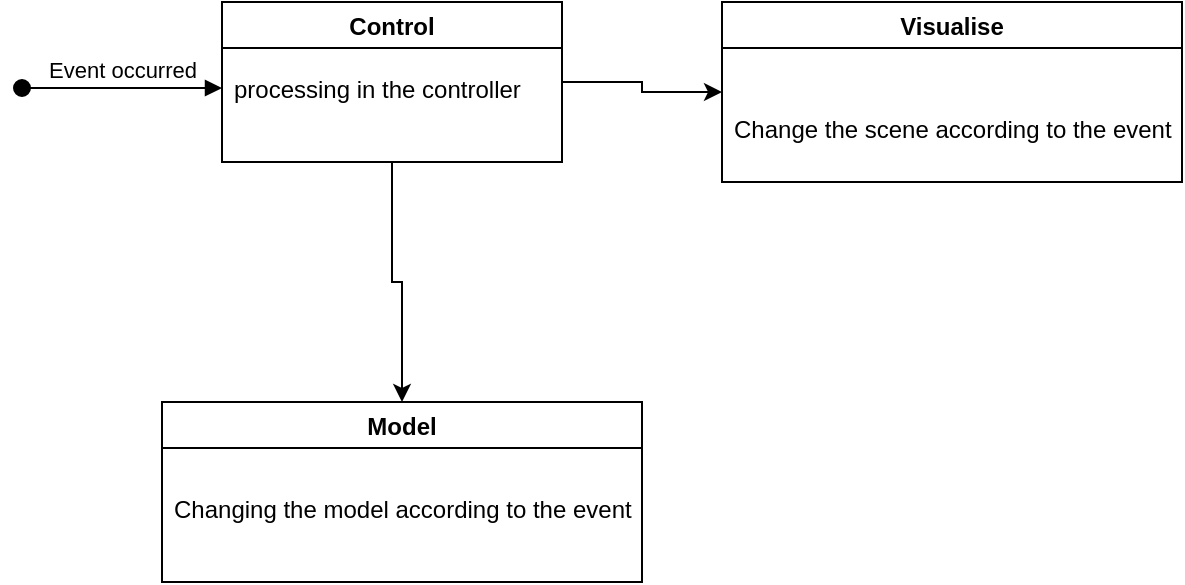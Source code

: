 <mxfile version="14.8.4" type="device"><diagram id="xIs0newNxwetDpKndkEJ" name="Page-1"><mxGraphModel dx="734" dy="457" grid="1" gridSize="10" guides="1" tooltips="1" connect="1" arrows="1" fold="1" page="1" pageScale="1" pageWidth="3300" pageHeight="4681" math="0" shadow="0"><root><mxCell id="0"/><mxCell id="1" parent="0"/><mxCell id="C5_tCBeWGaWVlG8II5A3-18" style="edgeStyle=orthogonalEdgeStyle;rounded=0;orthogonalLoop=1;jettySize=auto;html=1;exitX=0.5;exitY=1;exitDx=0;exitDy=0;entryX=0.5;entryY=0;entryDx=0;entryDy=0;" edge="1" parent="1" source="C5_tCBeWGaWVlG8II5A3-3" target="C5_tCBeWGaWVlG8II5A3-12"><mxGeometry relative="1" as="geometry"/></mxCell><mxCell id="C5_tCBeWGaWVlG8II5A3-20" style="edgeStyle=orthogonalEdgeStyle;rounded=0;orthogonalLoop=1;jettySize=auto;html=1;entryX=0;entryY=0.5;entryDx=0;entryDy=0;" edge="1" parent="1" source="C5_tCBeWGaWVlG8II5A3-3" target="C5_tCBeWGaWVlG8II5A3-11"><mxGeometry relative="1" as="geometry"/></mxCell><mxCell id="C5_tCBeWGaWVlG8II5A3-3" value="Control" style="swimlane;" vertex="1" parent="1"><mxGeometry x="450" y="210" width="170" height="80" as="geometry"/></mxCell><mxCell id="C5_tCBeWGaWVlG8II5A3-5" value="processing in the controller&#10;" style="text;strokeColor=none;fillColor=none;align=left;verticalAlign=top;spacingLeft=4;spacingRight=4;overflow=hidden;rotatable=0;points=[[0,0.5],[1,0.5]];portConstraint=eastwest;" vertex="1" parent="C5_tCBeWGaWVlG8II5A3-3"><mxGeometry y="30" width="180" height="26" as="geometry"/></mxCell><mxCell id="C5_tCBeWGaWVlG8II5A3-10" value="Event occurred" style="html=1;verticalAlign=bottom;startArrow=oval;startFill=1;endArrow=block;startSize=8;entryX=0;entryY=0.5;entryDx=0;entryDy=0;" edge="1" parent="1" target="C5_tCBeWGaWVlG8II5A3-5"><mxGeometry width="60" relative="1" as="geometry"><mxPoint x="350" y="253" as="sourcePoint"/><mxPoint x="400" y="249.5" as="targetPoint"/></mxGeometry></mxCell><mxCell id="C5_tCBeWGaWVlG8II5A3-11" value="Visualise" style="swimlane;" vertex="1" parent="1"><mxGeometry x="700" y="210" width="230" height="90" as="geometry"/></mxCell><mxCell id="C5_tCBeWGaWVlG8II5A3-16" value="Change the scene according to the event" style="text;strokeColor=none;fillColor=none;align=left;verticalAlign=top;spacingLeft=4;spacingRight=4;overflow=hidden;rotatable=0;points=[[0,0.5],[1,0.5]];portConstraint=eastwest;" vertex="1" parent="C5_tCBeWGaWVlG8II5A3-11"><mxGeometry y="50" width="230" height="26" as="geometry"/></mxCell><mxCell id="C5_tCBeWGaWVlG8II5A3-12" value="Model" style="swimlane;" vertex="1" parent="1"><mxGeometry x="420" y="410" width="240" height="90" as="geometry"/></mxCell><mxCell id="C5_tCBeWGaWVlG8II5A3-14" value="Сhanging the model according to the event" style="text;strokeColor=none;fillColor=none;align=left;verticalAlign=top;spacingLeft=4;spacingRight=4;overflow=hidden;rotatable=0;points=[[0,0.5],[1,0.5]];portConstraint=eastwest;" vertex="1" parent="C5_tCBeWGaWVlG8II5A3-12"><mxGeometry y="40" width="250" height="26" as="geometry"/></mxCell></root></mxGraphModel></diagram></mxfile>